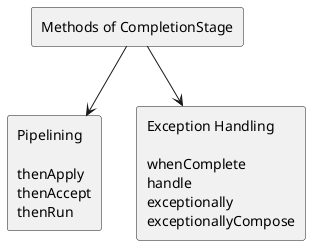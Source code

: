 @startuml

skinparam monochrome true

rectangle "Methods of CompletionStage" as Methods
rectangle "Pipelining\n\nthenApply\nthenAccept\nthenRun" as Pipelining
rectangle "Exception Handling\n\nwhenComplete\nhandle\nexceptionally\nexceptionallyCompose" as ExceptionHandling

Methods --> ExceptionHandling
Methods --> Pipelining

@enduml
